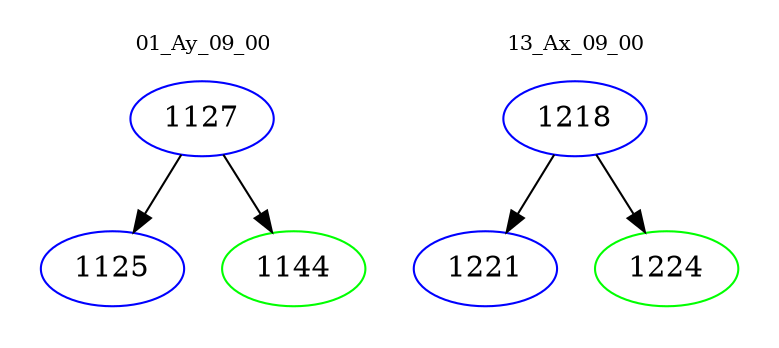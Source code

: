 digraph{
subgraph cluster_0 {
color = white
label = "01_Ay_09_00";
fontsize=10;
T0_1127 [label="1127", color="blue"]
T0_1127 -> T0_1125 [color="black"]
T0_1125 [label="1125", color="blue"]
T0_1127 -> T0_1144 [color="black"]
T0_1144 [label="1144", color="green"]
}
subgraph cluster_1 {
color = white
label = "13_Ax_09_00";
fontsize=10;
T1_1218 [label="1218", color="blue"]
T1_1218 -> T1_1221 [color="black"]
T1_1221 [label="1221", color="blue"]
T1_1218 -> T1_1224 [color="black"]
T1_1224 [label="1224", color="green"]
}
}
